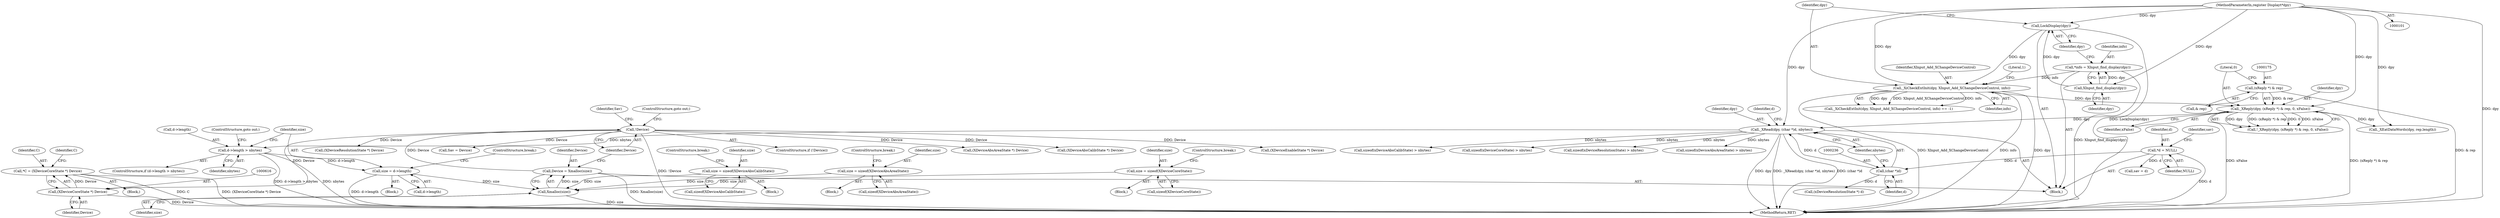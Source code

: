 digraph "0_libXi_19a9cd607de73947fcfb104682f203ffe4e1f4e5_0@pointer" {
"1000613" [label="(Call,*C = (XDeviceCoreState *) Device)"];
"1000615" [label="(Call,(XDeviceCoreState *) Device)"];
"1000347" [label="(Call,!Device)"];
"1000342" [label="(Call,Device = Xmalloc(size))"];
"1000344" [label="(Call,Xmalloc(size))"];
"1000297" [label="(Call,size = sizeof(XDeviceAbsCalibState))"];
"1000310" [label="(Call,size = sizeof(XDeviceAbsAreaState))"];
"1000323" [label="(Call,size = sizeof(XDeviceCoreState))"];
"1000336" [label="(Call,size = d->length)"];
"1000330" [label="(Call,d->length > nbytes)"];
"1000233" [label="(Call,_XRead(dpy, (char *)d, nbytes))"];
"1000172" [label="(Call,_XReply(dpy, (xReply *) & rep, 0, xFalse))"];
"1000133" [label="(Call,_XiCheckExtInit(dpy, XInput_Add_XChangeDeviceControl, info))"];
"1000129" [label="(Call,LockDisplay(dpy))"];
"1000127" [label="(Call,XInput_find_display(dpy))"];
"1000102" [label="(MethodParameterIn,register Display\t*dpy)"];
"1000125" [label="(Call,*info = XInput_find_display(dpy))"];
"1000174" [label="(Call,(xReply *) & rep)"];
"1000235" [label="(Call,(char *)d)"];
"1000115" [label="(Call,*d = NULL)"];
"1000135" [label="(Identifier,XInput_Add_XChangeDeviceControl)"];
"1000116" [label="(Identifier,d)"];
"1000655" [label="(Call,(XDeviceEnableState *) Device)"];
"1000303" [label="(Block,)"];
"1000176" [label="(Call,& rep)"];
"1000179" [label="(Identifier,xFalse)"];
"1000297" [label="(Call,size = sizeof(XDeviceAbsCalibState))"];
"1000125" [label="(Call,*info = XInput_find_display(dpy))"];
"1000292" [label="(Call,sizeof(xDeviceAbsCalibState) > nbytes)"];
"1000605" [label="(Block,)"];
"1000345" [label="(Identifier,size)"];
"1000134" [label="(Identifier,dpy)"];
"1000312" [label="(Call,sizeof(XDeviceAbsAreaState))"];
"1000230" [label="(Call,sav = d)"];
"1000614" [label="(Identifier,C)"];
"1000172" [label="(Call,_XReply(dpy, (xReply *) & rep, 0, xFalse))"];
"1000344" [label="(Call,Xmalloc(size))"];
"1000349" [label="(ControlStructure,goto out;)"];
"1000327" [label="(ControlStructure,break;)"];
"1000613" [label="(Call,*C = (XDeviceCoreState *) Device)"];
"1000373" [label="(Call,(XDeviceResolutionState *) Device)"];
"1000243" [label="(Block,)"];
"1000127" [label="(Call,XInput_find_display(dpy))"];
"1000679" [label="(MethodReturn,RET)"];
"1000132" [label="(Call,_XiCheckExtInit(dpy, XInput_Add_XChangeDeviceControl, info) == -1)"];
"1000620" [label="(Identifier,C)"];
"1000299" [label="(Call,sizeof(XDeviceAbsCalibState))"];
"1000290" [label="(Block,)"];
"1000329" [label="(ControlStructure,if (d->length > nbytes))"];
"1000318" [label="(Call,sizeof(xDeviceCoreState) > nbytes)"];
"1000174" [label="(Call,(xReply *) & rep)"];
"1000617" [label="(Identifier,Device)"];
"1000323" [label="(Call,size = sizeof(XDeviceCoreState))"];
"1000350" [label="(Call,Sav = Device)"];
"1000346" [label="(ControlStructure,if (!Device))"];
"1000233" [label="(Call,_XRead(dpy, (char *)d, nbytes))"];
"1000343" [label="(Identifier,Device)"];
"1000126" [label="(Identifier,info)"];
"1000235" [label="(Call,(char *)d)"];
"1000237" [label="(Identifier,d)"];
"1000298" [label="(Identifier,size)"];
"1000342" [label="(Call,Device = Xmalloc(size))"];
"1000117" [label="(Identifier,NULL)"];
"1000251" [label="(Call,(xDeviceResolutionState *) d)"];
"1000324" [label="(Identifier,size)"];
"1000224" [label="(Call,_XEatDataWords(dpy, rep.length))"];
"1000138" [label="(Literal,1)"];
"1000129" [label="(Call,LockDisplay(dpy))"];
"1000128" [label="(Identifier,dpy)"];
"1000615" [label="(Call,(XDeviceCoreState *) Device)"];
"1000311" [label="(Identifier,size)"];
"1000115" [label="(Call,*d = NULL)"];
"1000130" [label="(Identifier,dpy)"];
"1000256" [label="(Call,sizeof(xDeviceResolutionState) > nbytes)"];
"1000136" [label="(Identifier,info)"];
"1000314" [label="(ControlStructure,break;)"];
"1000338" [label="(Call,d->length)"];
"1000330" [label="(Call,d->length > nbytes)"];
"1000348" [label="(Identifier,Device)"];
"1000547" [label="(Call,(XDeviceAbsAreaState *) Device)"];
"1000310" [label="(Call,size = sizeof(XDeviceAbsAreaState))"];
"1000325" [label="(Call,sizeof(XDeviceCoreState))"];
"1000120" [label="(Identifier,sav)"];
"1000351" [label="(Identifier,Sav)"];
"1000234" [label="(Identifier,dpy)"];
"1000331" [label="(Call,d->length)"];
"1000465" [label="(Call,(XDeviceAbsCalibState *) Device)"];
"1000334" [label="(Identifier,nbytes)"];
"1000133" [label="(Call,_XiCheckExtInit(dpy, XInput_Add_XChangeDeviceControl, info))"];
"1000102" [label="(MethodParameterIn,register Display\t*dpy)"];
"1000305" [label="(Call,sizeof(xDeviceAbsAreaState) > nbytes)"];
"1000178" [label="(Literal,0)"];
"1000341" [label="(ControlStructure,break;)"];
"1000173" [label="(Identifier,dpy)"];
"1000301" [label="(ControlStructure,break;)"];
"1000241" [label="(Identifier,d)"];
"1000238" [label="(Identifier,nbytes)"];
"1000347" [label="(Call,!Device)"];
"1000337" [label="(Identifier,size)"];
"1000335" [label="(ControlStructure,goto out;)"];
"1000105" [label="(Block,)"];
"1000316" [label="(Block,)"];
"1000336" [label="(Call,size = d->length)"];
"1000171" [label="(Call,!_XReply(dpy, (xReply *) & rep, 0, xFalse))"];
"1000613" -> "1000605"  [label="AST: "];
"1000613" -> "1000615"  [label="CFG: "];
"1000614" -> "1000613"  [label="AST: "];
"1000615" -> "1000613"  [label="AST: "];
"1000620" -> "1000613"  [label="CFG: "];
"1000613" -> "1000679"  [label="DDG: C"];
"1000613" -> "1000679"  [label="DDG: (XDeviceCoreState *) Device"];
"1000615" -> "1000613"  [label="DDG: Device"];
"1000615" -> "1000617"  [label="CFG: "];
"1000616" -> "1000615"  [label="AST: "];
"1000617" -> "1000615"  [label="AST: "];
"1000615" -> "1000679"  [label="DDG: Device"];
"1000347" -> "1000615"  [label="DDG: Device"];
"1000347" -> "1000346"  [label="AST: "];
"1000347" -> "1000348"  [label="CFG: "];
"1000348" -> "1000347"  [label="AST: "];
"1000349" -> "1000347"  [label="CFG: "];
"1000351" -> "1000347"  [label="CFG: "];
"1000347" -> "1000679"  [label="DDG: !Device"];
"1000342" -> "1000347"  [label="DDG: Device"];
"1000347" -> "1000350"  [label="DDG: Device"];
"1000347" -> "1000373"  [label="DDG: Device"];
"1000347" -> "1000465"  [label="DDG: Device"];
"1000347" -> "1000547"  [label="DDG: Device"];
"1000347" -> "1000655"  [label="DDG: Device"];
"1000342" -> "1000105"  [label="AST: "];
"1000342" -> "1000344"  [label="CFG: "];
"1000343" -> "1000342"  [label="AST: "];
"1000344" -> "1000342"  [label="AST: "];
"1000348" -> "1000342"  [label="CFG: "];
"1000342" -> "1000679"  [label="DDG: Xmalloc(size)"];
"1000344" -> "1000342"  [label="DDG: size"];
"1000344" -> "1000345"  [label="CFG: "];
"1000345" -> "1000344"  [label="AST: "];
"1000344" -> "1000679"  [label="DDG: size"];
"1000297" -> "1000344"  [label="DDG: size"];
"1000310" -> "1000344"  [label="DDG: size"];
"1000323" -> "1000344"  [label="DDG: size"];
"1000336" -> "1000344"  [label="DDG: size"];
"1000297" -> "1000290"  [label="AST: "];
"1000297" -> "1000299"  [label="CFG: "];
"1000298" -> "1000297"  [label="AST: "];
"1000299" -> "1000297"  [label="AST: "];
"1000301" -> "1000297"  [label="CFG: "];
"1000310" -> "1000303"  [label="AST: "];
"1000310" -> "1000312"  [label="CFG: "];
"1000311" -> "1000310"  [label="AST: "];
"1000312" -> "1000310"  [label="AST: "];
"1000314" -> "1000310"  [label="CFG: "];
"1000323" -> "1000316"  [label="AST: "];
"1000323" -> "1000325"  [label="CFG: "];
"1000324" -> "1000323"  [label="AST: "];
"1000325" -> "1000323"  [label="AST: "];
"1000327" -> "1000323"  [label="CFG: "];
"1000336" -> "1000243"  [label="AST: "];
"1000336" -> "1000338"  [label="CFG: "];
"1000337" -> "1000336"  [label="AST: "];
"1000338" -> "1000336"  [label="AST: "];
"1000341" -> "1000336"  [label="CFG: "];
"1000336" -> "1000679"  [label="DDG: d->length"];
"1000330" -> "1000336"  [label="DDG: d->length"];
"1000330" -> "1000329"  [label="AST: "];
"1000330" -> "1000334"  [label="CFG: "];
"1000331" -> "1000330"  [label="AST: "];
"1000334" -> "1000330"  [label="AST: "];
"1000335" -> "1000330"  [label="CFG: "];
"1000337" -> "1000330"  [label="CFG: "];
"1000330" -> "1000679"  [label="DDG: nbytes"];
"1000330" -> "1000679"  [label="DDG: d->length > nbytes"];
"1000233" -> "1000330"  [label="DDG: nbytes"];
"1000233" -> "1000105"  [label="AST: "];
"1000233" -> "1000238"  [label="CFG: "];
"1000234" -> "1000233"  [label="AST: "];
"1000235" -> "1000233"  [label="AST: "];
"1000238" -> "1000233"  [label="AST: "];
"1000241" -> "1000233"  [label="CFG: "];
"1000233" -> "1000679"  [label="DDG: _XRead(dpy, (char *)d, nbytes)"];
"1000233" -> "1000679"  [label="DDG: (char *)d"];
"1000233" -> "1000679"  [label="DDG: dpy"];
"1000172" -> "1000233"  [label="DDG: dpy"];
"1000102" -> "1000233"  [label="DDG: dpy"];
"1000235" -> "1000233"  [label="DDG: d"];
"1000233" -> "1000256"  [label="DDG: nbytes"];
"1000233" -> "1000292"  [label="DDG: nbytes"];
"1000233" -> "1000305"  [label="DDG: nbytes"];
"1000233" -> "1000318"  [label="DDG: nbytes"];
"1000172" -> "1000171"  [label="AST: "];
"1000172" -> "1000179"  [label="CFG: "];
"1000173" -> "1000172"  [label="AST: "];
"1000174" -> "1000172"  [label="AST: "];
"1000178" -> "1000172"  [label="AST: "];
"1000179" -> "1000172"  [label="AST: "];
"1000171" -> "1000172"  [label="CFG: "];
"1000172" -> "1000679"  [label="DDG: xFalse"];
"1000172" -> "1000679"  [label="DDG: (xReply *) & rep"];
"1000172" -> "1000171"  [label="DDG: dpy"];
"1000172" -> "1000171"  [label="DDG: (xReply *) & rep"];
"1000172" -> "1000171"  [label="DDG: 0"];
"1000172" -> "1000171"  [label="DDG: xFalse"];
"1000133" -> "1000172"  [label="DDG: dpy"];
"1000102" -> "1000172"  [label="DDG: dpy"];
"1000174" -> "1000172"  [label="DDG: & rep"];
"1000172" -> "1000224"  [label="DDG: dpy"];
"1000133" -> "1000132"  [label="AST: "];
"1000133" -> "1000136"  [label="CFG: "];
"1000134" -> "1000133"  [label="AST: "];
"1000135" -> "1000133"  [label="AST: "];
"1000136" -> "1000133"  [label="AST: "];
"1000138" -> "1000133"  [label="CFG: "];
"1000133" -> "1000679"  [label="DDG: dpy"];
"1000133" -> "1000679"  [label="DDG: XInput_Add_XChangeDeviceControl"];
"1000133" -> "1000679"  [label="DDG: info"];
"1000133" -> "1000132"  [label="DDG: dpy"];
"1000133" -> "1000132"  [label="DDG: XInput_Add_XChangeDeviceControl"];
"1000133" -> "1000132"  [label="DDG: info"];
"1000129" -> "1000133"  [label="DDG: dpy"];
"1000102" -> "1000133"  [label="DDG: dpy"];
"1000125" -> "1000133"  [label="DDG: info"];
"1000129" -> "1000105"  [label="AST: "];
"1000129" -> "1000130"  [label="CFG: "];
"1000130" -> "1000129"  [label="AST: "];
"1000134" -> "1000129"  [label="CFG: "];
"1000129" -> "1000679"  [label="DDG: LockDisplay(dpy)"];
"1000127" -> "1000129"  [label="DDG: dpy"];
"1000102" -> "1000129"  [label="DDG: dpy"];
"1000127" -> "1000125"  [label="AST: "];
"1000127" -> "1000128"  [label="CFG: "];
"1000128" -> "1000127"  [label="AST: "];
"1000125" -> "1000127"  [label="CFG: "];
"1000127" -> "1000125"  [label="DDG: dpy"];
"1000102" -> "1000127"  [label="DDG: dpy"];
"1000102" -> "1000101"  [label="AST: "];
"1000102" -> "1000679"  [label="DDG: dpy"];
"1000102" -> "1000224"  [label="DDG: dpy"];
"1000125" -> "1000105"  [label="AST: "];
"1000126" -> "1000125"  [label="AST: "];
"1000130" -> "1000125"  [label="CFG: "];
"1000125" -> "1000679"  [label="DDG: XInput_find_display(dpy)"];
"1000174" -> "1000176"  [label="CFG: "];
"1000175" -> "1000174"  [label="AST: "];
"1000176" -> "1000174"  [label="AST: "];
"1000178" -> "1000174"  [label="CFG: "];
"1000174" -> "1000679"  [label="DDG: & rep"];
"1000235" -> "1000237"  [label="CFG: "];
"1000236" -> "1000235"  [label="AST: "];
"1000237" -> "1000235"  [label="AST: "];
"1000238" -> "1000235"  [label="CFG: "];
"1000115" -> "1000235"  [label="DDG: d"];
"1000235" -> "1000251"  [label="DDG: d"];
"1000115" -> "1000105"  [label="AST: "];
"1000115" -> "1000117"  [label="CFG: "];
"1000116" -> "1000115"  [label="AST: "];
"1000117" -> "1000115"  [label="AST: "];
"1000120" -> "1000115"  [label="CFG: "];
"1000115" -> "1000679"  [label="DDG: d"];
"1000115" -> "1000230"  [label="DDG: d"];
}
